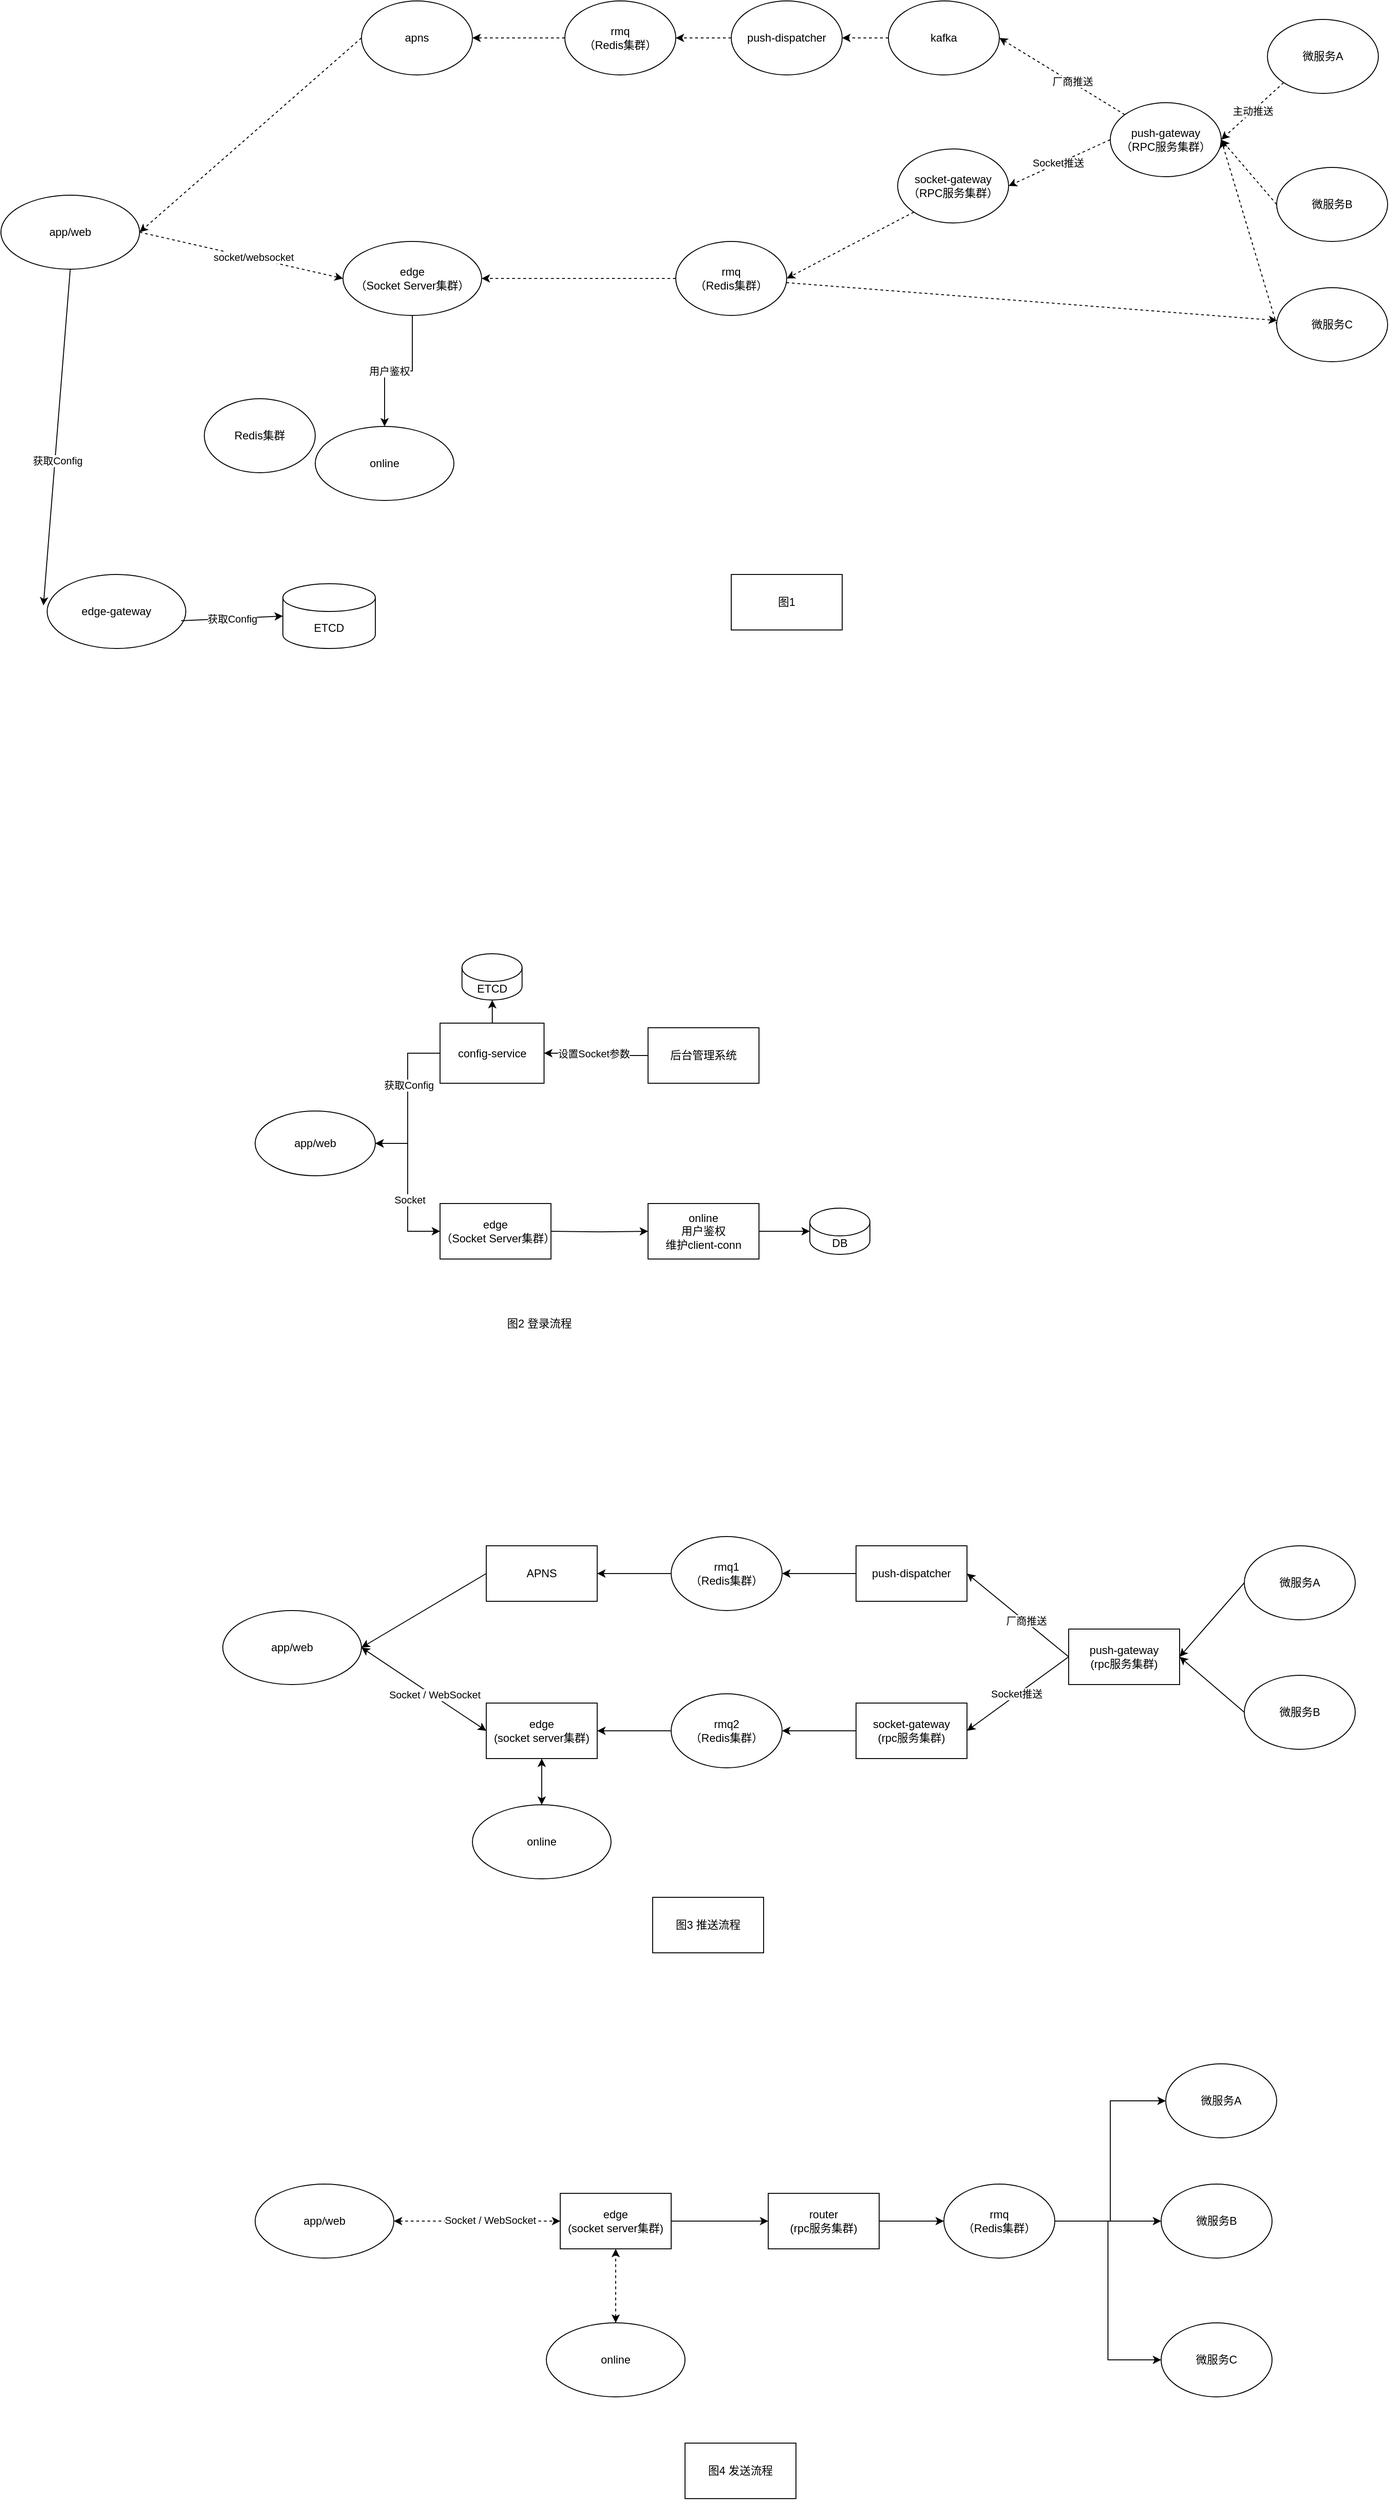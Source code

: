 <mxfile version="20.8.5" type="github">
  <diagram id="fRZ3H4vjft_FByiEY8lR" name="Page-1">
    <mxGraphModel dx="1026" dy="661" grid="1" gridSize="10" guides="1" tooltips="1" connect="1" arrows="1" fold="1" page="1" pageScale="1" pageWidth="850" pageHeight="1100" math="0" shadow="0">
      <root>
        <mxCell id="0" />
        <mxCell id="1" parent="0" />
        <mxCell id="ZfOLhlobek8IvNQ7leW4-1" value="ETCD" style="shape=cylinder3;whiteSpace=wrap;html=1;boundedLbl=1;backgroundOutline=1;size=15;" vertex="1" parent="1">
          <mxGeometry x="515" y="730" width="100" height="70" as="geometry" />
        </mxCell>
        <mxCell id="ZfOLhlobek8IvNQ7leW4-2" style="rounded=0;orthogonalLoop=1;jettySize=auto;html=1;exitX=1;exitY=0.5;exitDx=0;exitDy=0;entryX=0;entryY=0.5;entryDx=0;entryDy=0;dashed=1;" edge="1" parent="1" source="ZfOLhlobek8IvNQ7leW4-4" target="ZfOLhlobek8IvNQ7leW4-8">
          <mxGeometry relative="1" as="geometry" />
        </mxCell>
        <mxCell id="ZfOLhlobek8IvNQ7leW4-3" value="socket/websocket" style="edgeLabel;html=1;align=center;verticalAlign=middle;resizable=0;points=[];" connectable="0" vertex="1" parent="ZfOLhlobek8IvNQ7leW4-2">
          <mxGeometry x="0.118" y="1" relative="1" as="geometry">
            <mxPoint as="offset" />
          </mxGeometry>
        </mxCell>
        <mxCell id="ZfOLhlobek8IvNQ7leW4-4" value="app/web" style="ellipse;whiteSpace=wrap;html=1;" vertex="1" parent="1">
          <mxGeometry x="210" y="310" width="150" height="80" as="geometry" />
        </mxCell>
        <mxCell id="ZfOLhlobek8IvNQ7leW4-5" value="edge-gateway" style="ellipse;whiteSpace=wrap;html=1;" vertex="1" parent="1">
          <mxGeometry x="260" y="720" width="150" height="80" as="geometry" />
        </mxCell>
        <mxCell id="ZfOLhlobek8IvNQ7leW4-6" style="edgeStyle=orthogonalEdgeStyle;rounded=0;orthogonalLoop=1;jettySize=auto;html=1;exitX=0.5;exitY=1;exitDx=0;exitDy=0;" edge="1" parent="1" source="ZfOLhlobek8IvNQ7leW4-8" target="ZfOLhlobek8IvNQ7leW4-12">
          <mxGeometry relative="1" as="geometry" />
        </mxCell>
        <mxCell id="ZfOLhlobek8IvNQ7leW4-7" value="用户鉴权" style="edgeLabel;html=1;align=center;verticalAlign=middle;resizable=0;points=[];" connectable="0" vertex="1" parent="ZfOLhlobek8IvNQ7leW4-6">
          <mxGeometry x="0.141" relative="1" as="geometry">
            <mxPoint as="offset" />
          </mxGeometry>
        </mxCell>
        <mxCell id="ZfOLhlobek8IvNQ7leW4-8" value="edge&lt;br&gt;（Socket Server集群）" style="ellipse;whiteSpace=wrap;html=1;" vertex="1" parent="1">
          <mxGeometry x="580" y="360" width="150" height="80" as="geometry" />
        </mxCell>
        <mxCell id="ZfOLhlobek8IvNQ7leW4-9" value="" style="endArrow=classic;html=1;rounded=0;exitX=0.5;exitY=1;exitDx=0;exitDy=0;entryX=-0.027;entryY=0.419;entryDx=0;entryDy=0;entryPerimeter=0;" edge="1" parent="1" source="ZfOLhlobek8IvNQ7leW4-4" target="ZfOLhlobek8IvNQ7leW4-5">
          <mxGeometry width="50" height="50" relative="1" as="geometry">
            <mxPoint x="340" y="280" as="sourcePoint" />
            <mxPoint x="390" y="230" as="targetPoint" />
          </mxGeometry>
        </mxCell>
        <mxCell id="ZfOLhlobek8IvNQ7leW4-10" value="获取Config" style="edgeLabel;html=1;align=center;verticalAlign=middle;resizable=0;points=[];" connectable="0" vertex="1" parent="ZfOLhlobek8IvNQ7leW4-9">
          <mxGeometry x="0.136" y="2" relative="1" as="geometry">
            <mxPoint as="offset" />
          </mxGeometry>
        </mxCell>
        <mxCell id="ZfOLhlobek8IvNQ7leW4-11" value="获取Config" style="endArrow=classic;html=1;rounded=0;exitX=0.967;exitY=0.625;exitDx=0;exitDy=0;exitPerimeter=0;entryX=0;entryY=0.5;entryDx=0;entryDy=0;entryPerimeter=0;" edge="1" parent="1" source="ZfOLhlobek8IvNQ7leW4-5" target="ZfOLhlobek8IvNQ7leW4-1">
          <mxGeometry width="50" height="50" relative="1" as="geometry">
            <mxPoint x="435" y="900" as="sourcePoint" />
            <mxPoint x="485" y="850" as="targetPoint" />
          </mxGeometry>
        </mxCell>
        <mxCell id="ZfOLhlobek8IvNQ7leW4-12" value="online" style="ellipse;whiteSpace=wrap;html=1;" vertex="1" parent="1">
          <mxGeometry x="550" y="560" width="150" height="80" as="geometry" />
        </mxCell>
        <mxCell id="ZfOLhlobek8IvNQ7leW4-13" value="" style="edgeStyle=none;rounded=0;orthogonalLoop=1;jettySize=auto;html=1;dashed=1;exitX=0;exitY=1;exitDx=0;exitDy=0;entryX=1;entryY=0.5;entryDx=0;entryDy=0;" edge="1" parent="1" source="ZfOLhlobek8IvNQ7leW4-14" target="ZfOLhlobek8IvNQ7leW4-17">
          <mxGeometry relative="1" as="geometry">
            <mxPoint x="1170" y="350" as="sourcePoint" />
          </mxGeometry>
        </mxCell>
        <mxCell id="ZfOLhlobek8IvNQ7leW4-14" value="socket-gateway&lt;br&gt;（RPC服务集群）" style="ellipse;whiteSpace=wrap;html=1;" vertex="1" parent="1">
          <mxGeometry x="1180" y="260" width="120" height="80" as="geometry" />
        </mxCell>
        <mxCell id="ZfOLhlobek8IvNQ7leW4-15" value="" style="edgeStyle=none;rounded=0;orthogonalLoop=1;jettySize=auto;html=1;dashed=1;entryX=1;entryY=0.5;entryDx=0;entryDy=0;" edge="1" parent="1" source="ZfOLhlobek8IvNQ7leW4-17" target="ZfOLhlobek8IvNQ7leW4-8">
          <mxGeometry relative="1" as="geometry">
            <mxPoint x="1060" y="250" as="targetPoint" />
          </mxGeometry>
        </mxCell>
        <mxCell id="ZfOLhlobek8IvNQ7leW4-16" style="edgeStyle=none;rounded=0;orthogonalLoop=1;jettySize=auto;html=1;dashed=1;" edge="1" parent="1" source="ZfOLhlobek8IvNQ7leW4-17" target="ZfOLhlobek8IvNQ7leW4-27">
          <mxGeometry relative="1" as="geometry" />
        </mxCell>
        <mxCell id="ZfOLhlobek8IvNQ7leW4-17" value="rmq&lt;br&gt;（Redis集群）" style="ellipse;whiteSpace=wrap;html=1;" vertex="1" parent="1">
          <mxGeometry x="940" y="360" width="120" height="80" as="geometry" />
        </mxCell>
        <mxCell id="ZfOLhlobek8IvNQ7leW4-18" value="Socket推送&amp;nbsp;" style="edgeStyle=none;rounded=0;orthogonalLoop=1;jettySize=auto;html=1;exitX=0;exitY=0.5;exitDx=0;exitDy=0;entryX=1;entryY=0.5;entryDx=0;entryDy=0;dashed=1;" edge="1" parent="1" source="ZfOLhlobek8IvNQ7leW4-21" target="ZfOLhlobek8IvNQ7leW4-14">
          <mxGeometry relative="1" as="geometry" />
        </mxCell>
        <mxCell id="ZfOLhlobek8IvNQ7leW4-19" value="" style="edgeStyle=none;rounded=0;orthogonalLoop=1;jettySize=auto;html=1;dashed=1;entryX=1;entryY=0.5;entryDx=0;entryDy=0;" edge="1" parent="1" source="ZfOLhlobek8IvNQ7leW4-21" target="ZfOLhlobek8IvNQ7leW4-32">
          <mxGeometry relative="1" as="geometry">
            <mxPoint x="1470" y="130" as="targetPoint" />
          </mxGeometry>
        </mxCell>
        <mxCell id="ZfOLhlobek8IvNQ7leW4-20" value="厂商推送" style="edgeLabel;html=1;align=center;verticalAlign=middle;resizable=0;points=[];" connectable="0" vertex="1" parent="ZfOLhlobek8IvNQ7leW4-19">
          <mxGeometry x="-0.136" y="-2" relative="1" as="geometry">
            <mxPoint y="1" as="offset" />
          </mxGeometry>
        </mxCell>
        <mxCell id="ZfOLhlobek8IvNQ7leW4-21" value="push-gateway&lt;br&gt;（RPC服务集群）" style="ellipse;whiteSpace=wrap;html=1;" vertex="1" parent="1">
          <mxGeometry x="1410" y="210" width="120" height="80" as="geometry" />
        </mxCell>
        <mxCell id="ZfOLhlobek8IvNQ7leW4-22" value="主动推送" style="edgeStyle=none;rounded=0;orthogonalLoop=1;jettySize=auto;html=1;exitX=0;exitY=1;exitDx=0;exitDy=0;dashed=1;" edge="1" parent="1" source="ZfOLhlobek8IvNQ7leW4-23">
          <mxGeometry relative="1" as="geometry">
            <mxPoint x="1530" y="250" as="targetPoint" />
          </mxGeometry>
        </mxCell>
        <mxCell id="ZfOLhlobek8IvNQ7leW4-23" value="微服务A" style="ellipse;whiteSpace=wrap;html=1;" vertex="1" parent="1">
          <mxGeometry x="1580" y="120" width="120" height="80" as="geometry" />
        </mxCell>
        <mxCell id="ZfOLhlobek8IvNQ7leW4-24" style="edgeStyle=none;rounded=0;orthogonalLoop=1;jettySize=auto;html=1;exitX=0;exitY=0.5;exitDx=0;exitDy=0;entryX=1;entryY=0.5;entryDx=0;entryDy=0;dashed=1;" edge="1" parent="1" source="ZfOLhlobek8IvNQ7leW4-25" target="ZfOLhlobek8IvNQ7leW4-21">
          <mxGeometry relative="1" as="geometry" />
        </mxCell>
        <mxCell id="ZfOLhlobek8IvNQ7leW4-25" value="微服务B" style="ellipse;whiteSpace=wrap;html=1;" vertex="1" parent="1">
          <mxGeometry x="1590" y="280" width="120" height="80" as="geometry" />
        </mxCell>
        <mxCell id="ZfOLhlobek8IvNQ7leW4-26" style="edgeStyle=none;rounded=0;orthogonalLoop=1;jettySize=auto;html=1;exitX=0;exitY=0.5;exitDx=0;exitDy=0;dashed=1;" edge="1" parent="1" source="ZfOLhlobek8IvNQ7leW4-27">
          <mxGeometry relative="1" as="geometry">
            <mxPoint x="1530" y="250" as="targetPoint" />
          </mxGeometry>
        </mxCell>
        <mxCell id="ZfOLhlobek8IvNQ7leW4-27" value="微服务C" style="ellipse;whiteSpace=wrap;html=1;" vertex="1" parent="1">
          <mxGeometry x="1590" y="410" width="120" height="80" as="geometry" />
        </mxCell>
        <mxCell id="ZfOLhlobek8IvNQ7leW4-28" value="Redis集群" style="ellipse;whiteSpace=wrap;html=1;" vertex="1" parent="1">
          <mxGeometry x="430" y="530" width="120" height="80" as="geometry" />
        </mxCell>
        <mxCell id="ZfOLhlobek8IvNQ7leW4-29" style="edgeStyle=none;rounded=0;orthogonalLoop=1;jettySize=auto;html=1;exitX=0;exitY=0.5;exitDx=0;exitDy=0;entryX=1;entryY=0.5;entryDx=0;entryDy=0;dashed=1;" edge="1" parent="1" source="ZfOLhlobek8IvNQ7leW4-30" target="ZfOLhlobek8IvNQ7leW4-34">
          <mxGeometry relative="1" as="geometry" />
        </mxCell>
        <mxCell id="ZfOLhlobek8IvNQ7leW4-30" value="push-dispatcher" style="ellipse;whiteSpace=wrap;html=1;" vertex="1" parent="1">
          <mxGeometry x="1000" y="100" width="120" height="80" as="geometry" />
        </mxCell>
        <mxCell id="ZfOLhlobek8IvNQ7leW4-31" style="edgeStyle=none;rounded=0;orthogonalLoop=1;jettySize=auto;html=1;exitX=0;exitY=0.5;exitDx=0;exitDy=0;entryX=1;entryY=0.5;entryDx=0;entryDy=0;dashed=1;" edge="1" parent="1" target="ZfOLhlobek8IvNQ7leW4-30">
          <mxGeometry relative="1" as="geometry">
            <mxPoint x="1170" y="140" as="sourcePoint" />
          </mxGeometry>
        </mxCell>
        <mxCell id="ZfOLhlobek8IvNQ7leW4-32" value="kafka" style="ellipse;whiteSpace=wrap;html=1;" vertex="1" parent="1">
          <mxGeometry x="1170" y="100" width="120" height="80" as="geometry" />
        </mxCell>
        <mxCell id="ZfOLhlobek8IvNQ7leW4-33" style="edgeStyle=none;rounded=0;orthogonalLoop=1;jettySize=auto;html=1;exitX=0;exitY=0.5;exitDx=0;exitDy=0;entryX=1;entryY=0.5;entryDx=0;entryDy=0;dashed=1;" edge="1" parent="1" source="ZfOLhlobek8IvNQ7leW4-34" target="ZfOLhlobek8IvNQ7leW4-36">
          <mxGeometry relative="1" as="geometry" />
        </mxCell>
        <mxCell id="ZfOLhlobek8IvNQ7leW4-34" value="rmq&lt;br&gt;（Redis集群）" style="ellipse;whiteSpace=wrap;html=1;" vertex="1" parent="1">
          <mxGeometry x="820" y="100" width="120" height="80" as="geometry" />
        </mxCell>
        <mxCell id="ZfOLhlobek8IvNQ7leW4-35" style="edgeStyle=none;rounded=0;orthogonalLoop=1;jettySize=auto;html=1;entryX=1;entryY=0.5;entryDx=0;entryDy=0;dashed=1;exitX=0;exitY=0.5;exitDx=0;exitDy=0;" edge="1" parent="1" source="ZfOLhlobek8IvNQ7leW4-36" target="ZfOLhlobek8IvNQ7leW4-4">
          <mxGeometry relative="1" as="geometry" />
        </mxCell>
        <mxCell id="ZfOLhlobek8IvNQ7leW4-36" value="apns" style="ellipse;whiteSpace=wrap;html=1;" vertex="1" parent="1">
          <mxGeometry x="600" y="100" width="120" height="80" as="geometry" />
        </mxCell>
        <mxCell id="ZfOLhlobek8IvNQ7leW4-37" value="图1" style="rounded=0;whiteSpace=wrap;html=1;" vertex="1" parent="1">
          <mxGeometry x="1000" y="720" width="120" height="60" as="geometry" />
        </mxCell>
        <mxCell id="ZfOLhlobek8IvNQ7leW4-38" value="ETCD" style="shape=cylinder3;whiteSpace=wrap;html=1;boundedLbl=1;backgroundOutline=1;size=15;" vertex="1" parent="1">
          <mxGeometry x="708.75" y="1130" width="65" height="50" as="geometry" />
        </mxCell>
        <mxCell id="ZfOLhlobek8IvNQ7leW4-39" value="app/web" style="ellipse;whiteSpace=wrap;html=1;" vertex="1" parent="1">
          <mxGeometry x="485" y="1300" width="130" height="70" as="geometry" />
        </mxCell>
        <mxCell id="ZfOLhlobek8IvNQ7leW4-40" style="edgeStyle=elbowEdgeStyle;rounded=0;orthogonalLoop=1;jettySize=auto;html=1;elbow=horizontal;entryX=1;entryY=0.5;entryDx=0;entryDy=0;exitX=0;exitY=0.5;exitDx=0;exitDy=0;" edge="1" parent="1" source="ZfOLhlobek8IvNQ7leW4-86" target="ZfOLhlobek8IvNQ7leW4-39">
          <mxGeometry relative="1" as="geometry">
            <mxPoint x="580" y="1240" as="targetPoint" />
            <mxPoint x="735.0" y="1240" as="sourcePoint" />
            <Array as="points">
              <mxPoint x="650" y="1210" />
            </Array>
          </mxGeometry>
        </mxCell>
        <mxCell id="ZfOLhlobek8IvNQ7leW4-41" value="获取Config" style="edgeLabel;html=1;align=center;verticalAlign=middle;resizable=0;points=[];" connectable="0" vertex="1" parent="ZfOLhlobek8IvNQ7leW4-40">
          <mxGeometry x="-0.175" y="1" relative="1" as="geometry">
            <mxPoint as="offset" />
          </mxGeometry>
        </mxCell>
        <mxCell id="ZfOLhlobek8IvNQ7leW4-42" style="edgeStyle=orthogonalEdgeStyle;rounded=0;orthogonalLoop=1;jettySize=auto;html=1;entryX=0;entryY=0.5;entryDx=0;entryDy=0;" edge="1" parent="1" target="ZfOLhlobek8IvNQ7leW4-83">
          <mxGeometry relative="1" as="geometry">
            <mxPoint x="805.0" y="1430.059" as="sourcePoint" />
            <mxPoint x="980.0" y="1435" as="targetPoint" />
          </mxGeometry>
        </mxCell>
        <mxCell id="ZfOLhlobek8IvNQ7leW4-43" value="图2 登录流程" style="rounded=0;whiteSpace=wrap;html=1;strokeColor=none;gradientColor=none;fillColor=none;" vertex="1" parent="1">
          <mxGeometry x="735" y="1510" width="115" height="40" as="geometry" />
        </mxCell>
        <mxCell id="ZfOLhlobek8IvNQ7leW4-44" value="" style="endArrow=classic;startArrow=classic;html=1;rounded=0;edgeStyle=elbowEdgeStyle;exitX=1;exitY=0.5;exitDx=0;exitDy=0;entryX=0;entryY=0.5;entryDx=0;entryDy=0;" edge="1" parent="1" source="ZfOLhlobek8IvNQ7leW4-39" target="ZfOLhlobek8IvNQ7leW4-88">
          <mxGeometry width="50" height="50" relative="1" as="geometry">
            <mxPoint x="500" y="1300" as="sourcePoint" />
            <mxPoint x="700" y="1430" as="targetPoint" />
            <Array as="points">
              <mxPoint x="650" y="1330" />
            </Array>
          </mxGeometry>
        </mxCell>
        <mxCell id="ZfOLhlobek8IvNQ7leW4-45" value="Socket" style="edgeLabel;html=1;align=center;verticalAlign=middle;resizable=0;points=[];" connectable="0" vertex="1" parent="ZfOLhlobek8IvNQ7leW4-44">
          <mxGeometry x="0.149" y="2" relative="1" as="geometry">
            <mxPoint y="1" as="offset" />
          </mxGeometry>
        </mxCell>
        <mxCell id="ZfOLhlobek8IvNQ7leW4-46" value="app/web" style="ellipse;whiteSpace=wrap;html=1;" vertex="1" parent="1">
          <mxGeometry x="450" y="1840" width="150" height="80" as="geometry" />
        </mxCell>
        <mxCell id="ZfOLhlobek8IvNQ7leW4-47" value="online" style="ellipse;whiteSpace=wrap;html=1;" vertex="1" parent="1">
          <mxGeometry x="720" y="2050" width="150" height="80" as="geometry" />
        </mxCell>
        <mxCell id="ZfOLhlobek8IvNQ7leW4-48" value="" style="edgeStyle=none;rounded=0;orthogonalLoop=1;jettySize=auto;html=1;exitX=0;exitY=0.5;exitDx=0;exitDy=0;entryX=1;entryY=0.5;entryDx=0;entryDy=0;" edge="1" parent="1" source="ZfOLhlobek8IvNQ7leW4-91" target="ZfOLhlobek8IvNQ7leW4-50">
          <mxGeometry relative="1" as="geometry">
            <mxPoint x="1125" y="1970" as="sourcePoint" />
          </mxGeometry>
        </mxCell>
        <mxCell id="ZfOLhlobek8IvNQ7leW4-49" value="" style="edgeStyle=elbowEdgeStyle;rounded=0;orthogonalLoop=1;jettySize=auto;html=1;" edge="1" parent="1" source="ZfOLhlobek8IvNQ7leW4-50" target="ZfOLhlobek8IvNQ7leW4-93">
          <mxGeometry relative="1" as="geometry" />
        </mxCell>
        <mxCell id="ZfOLhlobek8IvNQ7leW4-50" value="rmq2&lt;br&gt;（Redis集群）" style="ellipse;whiteSpace=wrap;html=1;" vertex="1" parent="1">
          <mxGeometry x="935" y="1930" width="120" height="80" as="geometry" />
        </mxCell>
        <mxCell id="ZfOLhlobek8IvNQ7leW4-51" value="Socket推送&amp;nbsp;" style="edgeStyle=none;rounded=0;orthogonalLoop=1;jettySize=auto;html=1;exitX=0;exitY=0.5;exitDx=0;exitDy=0;entryX=1;entryY=0.5;entryDx=0;entryDy=0;" edge="1" parent="1" source="ZfOLhlobek8IvNQ7leW4-92" target="ZfOLhlobek8IvNQ7leW4-91">
          <mxGeometry relative="1" as="geometry">
            <mxPoint x="1355" y="1900" as="sourcePoint" />
            <mxPoint x="1245" y="1970" as="targetPoint" />
          </mxGeometry>
        </mxCell>
        <mxCell id="ZfOLhlobek8IvNQ7leW4-52" value="" style="edgeStyle=none;rounded=0;orthogonalLoop=1;jettySize=auto;html=1;entryX=1;entryY=0.5;entryDx=0;entryDy=0;exitX=0;exitY=0.5;exitDx=0;exitDy=0;" edge="1" parent="1" source="ZfOLhlobek8IvNQ7leW4-92" target="ZfOLhlobek8IvNQ7leW4-90">
          <mxGeometry relative="1" as="geometry">
            <mxPoint x="1235" y="1790" as="targetPoint" />
            <mxPoint x="1370.663" y="1873.05" as="sourcePoint" />
          </mxGeometry>
        </mxCell>
        <mxCell id="ZfOLhlobek8IvNQ7leW4-53" value="厂商推送" style="edgeLabel;html=1;align=center;verticalAlign=middle;resizable=0;points=[];" connectable="0" vertex="1" parent="ZfOLhlobek8IvNQ7leW4-52">
          <mxGeometry x="-0.136" y="-2" relative="1" as="geometry">
            <mxPoint y="1" as="offset" />
          </mxGeometry>
        </mxCell>
        <mxCell id="ZfOLhlobek8IvNQ7leW4-54" value="" style="edgeStyle=none;rounded=0;orthogonalLoop=1;jettySize=auto;html=1;exitX=0;exitY=0.5;exitDx=0;exitDy=0;entryX=1;entryY=0.5;entryDx=0;entryDy=0;" edge="1" parent="1" source="ZfOLhlobek8IvNQ7leW4-55" target="ZfOLhlobek8IvNQ7leW4-92">
          <mxGeometry x="0.003" relative="1" as="geometry">
            <mxPoint x="1475" y="1900" as="targetPoint" />
            <mxPoint as="offset" />
          </mxGeometry>
        </mxCell>
        <mxCell id="ZfOLhlobek8IvNQ7leW4-55" value="微服务A" style="ellipse;whiteSpace=wrap;html=1;" vertex="1" parent="1">
          <mxGeometry x="1555" y="1770" width="120" height="80" as="geometry" />
        </mxCell>
        <mxCell id="ZfOLhlobek8IvNQ7leW4-56" style="edgeStyle=none;rounded=0;orthogonalLoop=1;jettySize=auto;html=1;exitX=0;exitY=0.5;exitDx=0;exitDy=0;entryX=1;entryY=0.5;entryDx=0;entryDy=0;" edge="1" parent="1" source="ZfOLhlobek8IvNQ7leW4-57" target="ZfOLhlobek8IvNQ7leW4-92">
          <mxGeometry relative="1" as="geometry">
            <mxPoint x="1475" y="1900" as="targetPoint" />
          </mxGeometry>
        </mxCell>
        <mxCell id="ZfOLhlobek8IvNQ7leW4-57" value="微服务B" style="ellipse;whiteSpace=wrap;html=1;" vertex="1" parent="1">
          <mxGeometry x="1555" y="1910" width="120" height="80" as="geometry" />
        </mxCell>
        <mxCell id="ZfOLhlobek8IvNQ7leW4-58" style="edgeStyle=none;rounded=0;orthogonalLoop=1;jettySize=auto;html=1;exitX=0;exitY=0.5;exitDx=0;exitDy=0;entryX=1;entryY=0.5;entryDx=0;entryDy=0;" edge="1" parent="1" source="ZfOLhlobek8IvNQ7leW4-90" target="ZfOLhlobek8IvNQ7leW4-60">
          <mxGeometry relative="1" as="geometry">
            <mxPoint x="1115" y="1790" as="sourcePoint" />
          </mxGeometry>
        </mxCell>
        <mxCell id="ZfOLhlobek8IvNQ7leW4-59" style="edgeStyle=none;rounded=0;orthogonalLoop=1;jettySize=auto;html=1;exitX=0;exitY=0.5;exitDx=0;exitDy=0;entryX=1;entryY=0.5;entryDx=0;entryDy=0;" edge="1" parent="1" source="ZfOLhlobek8IvNQ7leW4-60" target="ZfOLhlobek8IvNQ7leW4-89">
          <mxGeometry relative="1" as="geometry">
            <mxPoint x="775" y="1790" as="targetPoint" />
          </mxGeometry>
        </mxCell>
        <mxCell id="ZfOLhlobek8IvNQ7leW4-60" value="rmq1&lt;br&gt;（Redis集群）" style="ellipse;whiteSpace=wrap;html=1;" vertex="1" parent="1">
          <mxGeometry x="935" y="1760" width="120" height="80" as="geometry" />
        </mxCell>
        <mxCell id="ZfOLhlobek8IvNQ7leW4-61" style="edgeStyle=none;rounded=0;orthogonalLoop=1;jettySize=auto;html=1;entryX=1;entryY=0.5;entryDx=0;entryDy=0;exitX=0;exitY=0.5;exitDx=0;exitDy=0;" edge="1" parent="1" source="ZfOLhlobek8IvNQ7leW4-89" target="ZfOLhlobek8IvNQ7leW4-46">
          <mxGeometry relative="1" as="geometry">
            <mxPoint x="635" y="1790" as="sourcePoint" />
          </mxGeometry>
        </mxCell>
        <mxCell id="ZfOLhlobek8IvNQ7leW4-62" value="图3 推送流程" style="rounded=0;whiteSpace=wrap;html=1;" vertex="1" parent="1">
          <mxGeometry x="915" y="2150" width="120" height="60" as="geometry" />
        </mxCell>
        <mxCell id="ZfOLhlobek8IvNQ7leW4-63" value="" style="endArrow=classic;startArrow=classic;html=1;rounded=0;entryX=0;entryY=0.5;entryDx=0;entryDy=0;exitX=1;exitY=0.5;exitDx=0;exitDy=0;" edge="1" parent="1" source="ZfOLhlobek8IvNQ7leW4-46" target="ZfOLhlobek8IvNQ7leW4-93">
          <mxGeometry width="50" height="50" relative="1" as="geometry">
            <mxPoint x="425" y="1920" as="sourcePoint" />
            <mxPoint x="650" y="1970" as="targetPoint" />
          </mxGeometry>
        </mxCell>
        <mxCell id="ZfOLhlobek8IvNQ7leW4-64" value="Socket / WebSocket" style="edgeLabel;html=1;align=center;verticalAlign=middle;resizable=0;points=[];" connectable="0" vertex="1" parent="ZfOLhlobek8IvNQ7leW4-63">
          <mxGeometry x="0.149" y="2" relative="1" as="geometry">
            <mxPoint y="1" as="offset" />
          </mxGeometry>
        </mxCell>
        <mxCell id="ZfOLhlobek8IvNQ7leW4-65" value="" style="endArrow=classic;startArrow=classic;html=1;rounded=0;entryX=0.5;entryY=1;entryDx=0;entryDy=0;exitX=0.5;exitY=0;exitDx=0;exitDy=0;" edge="1" parent="1" source="ZfOLhlobek8IvNQ7leW4-47" target="ZfOLhlobek8IvNQ7leW4-93">
          <mxGeometry width="50" height="50" relative="1" as="geometry">
            <mxPoint x="635" y="2080" as="sourcePoint" />
            <mxPoint x="715" y="2010" as="targetPoint" />
          </mxGeometry>
        </mxCell>
        <mxCell id="ZfOLhlobek8IvNQ7leW4-66" value="app/web" style="ellipse;whiteSpace=wrap;html=1;" vertex="1" parent="1">
          <mxGeometry x="485" y="2460" width="150" height="80" as="geometry" />
        </mxCell>
        <mxCell id="ZfOLhlobek8IvNQ7leW4-67" value="online" style="ellipse;whiteSpace=wrap;html=1;" vertex="1" parent="1">
          <mxGeometry x="800" y="2610" width="150" height="80" as="geometry" />
        </mxCell>
        <mxCell id="ZfOLhlobek8IvNQ7leW4-68" style="edgeStyle=orthogonalEdgeStyle;rounded=0;orthogonalLoop=1;jettySize=auto;html=1;entryX=0;entryY=0.5;entryDx=0;entryDy=0;" edge="1" parent="1" source="ZfOLhlobek8IvNQ7leW4-71" target="ZfOLhlobek8IvNQ7leW4-72">
          <mxGeometry relative="1" as="geometry" />
        </mxCell>
        <mxCell id="ZfOLhlobek8IvNQ7leW4-69" style="edgeStyle=orthogonalEdgeStyle;rounded=0;orthogonalLoop=1;jettySize=auto;html=1;entryX=0;entryY=0.5;entryDx=0;entryDy=0;" edge="1" parent="1" source="ZfOLhlobek8IvNQ7leW4-71" target="ZfOLhlobek8IvNQ7leW4-73">
          <mxGeometry relative="1" as="geometry" />
        </mxCell>
        <mxCell id="ZfOLhlobek8IvNQ7leW4-70" style="edgeStyle=orthogonalEdgeStyle;rounded=0;orthogonalLoop=1;jettySize=auto;html=1;entryX=0;entryY=0.5;entryDx=0;entryDy=0;" edge="1" parent="1" source="ZfOLhlobek8IvNQ7leW4-71" target="ZfOLhlobek8IvNQ7leW4-74">
          <mxGeometry relative="1" as="geometry" />
        </mxCell>
        <mxCell id="ZfOLhlobek8IvNQ7leW4-71" value="rmq&lt;br&gt;（Redis集群）" style="ellipse;whiteSpace=wrap;html=1;" vertex="1" parent="1">
          <mxGeometry x="1230" y="2460" width="120" height="80" as="geometry" />
        </mxCell>
        <mxCell id="ZfOLhlobek8IvNQ7leW4-72" value="微服务A" style="ellipse;whiteSpace=wrap;html=1;" vertex="1" parent="1">
          <mxGeometry x="1470" y="2330" width="120" height="80" as="geometry" />
        </mxCell>
        <mxCell id="ZfOLhlobek8IvNQ7leW4-73" value="微服务B" style="ellipse;whiteSpace=wrap;html=1;" vertex="1" parent="1">
          <mxGeometry x="1465" y="2460" width="120" height="80" as="geometry" />
        </mxCell>
        <mxCell id="ZfOLhlobek8IvNQ7leW4-74" value="微服务C" style="ellipse;whiteSpace=wrap;html=1;" vertex="1" parent="1">
          <mxGeometry x="1465" y="2610" width="120" height="80" as="geometry" />
        </mxCell>
        <mxCell id="ZfOLhlobek8IvNQ7leW4-75" value="图4 发送流程" style="rounded=0;whiteSpace=wrap;html=1;" vertex="1" parent="1">
          <mxGeometry x="950" y="2740" width="120" height="60" as="geometry" />
        </mxCell>
        <mxCell id="ZfOLhlobek8IvNQ7leW4-76" value="" style="endArrow=classic;startArrow=classic;html=1;rounded=0;dashed=1;entryX=0;entryY=0.5;entryDx=0;entryDy=0;" edge="1" parent="1" target="ZfOLhlobek8IvNQ7leW4-95">
          <mxGeometry width="50" height="50" relative="1" as="geometry">
            <mxPoint x="635" y="2500" as="sourcePoint" />
            <mxPoint x="860" y="2550" as="targetPoint" />
          </mxGeometry>
        </mxCell>
        <mxCell id="ZfOLhlobek8IvNQ7leW4-77" value="Socket / WebSocket" style="edgeLabel;html=1;align=center;verticalAlign=middle;resizable=0;points=[];" connectable="0" vertex="1" parent="ZfOLhlobek8IvNQ7leW4-76">
          <mxGeometry x="0.149" y="2" relative="1" as="geometry">
            <mxPoint y="1" as="offset" />
          </mxGeometry>
        </mxCell>
        <mxCell id="ZfOLhlobek8IvNQ7leW4-78" value="" style="endArrow=classic;startArrow=classic;html=1;rounded=0;dashed=1;entryX=0.5;entryY=1;entryDx=0;entryDy=0;exitX=0.5;exitY=0;exitDx=0;exitDy=0;" edge="1" parent="1" source="ZfOLhlobek8IvNQ7leW4-67">
          <mxGeometry width="50" height="50" relative="1" as="geometry">
            <mxPoint x="795" y="2600" as="sourcePoint" />
            <mxPoint x="875" y="2530" as="targetPoint" />
          </mxGeometry>
        </mxCell>
        <mxCell id="ZfOLhlobek8IvNQ7leW4-79" style="edgeStyle=orthogonalEdgeStyle;rounded=0;orthogonalLoop=1;jettySize=auto;html=1;entryX=1;entryY=0.5;entryDx=0;entryDy=0;" edge="1" parent="1" source="ZfOLhlobek8IvNQ7leW4-81" target="ZfOLhlobek8IvNQ7leW4-86">
          <mxGeometry relative="1" as="geometry">
            <mxPoint x="840" y="1240" as="targetPoint" />
          </mxGeometry>
        </mxCell>
        <mxCell id="ZfOLhlobek8IvNQ7leW4-80" value="设置Socket参数" style="edgeLabel;html=1;align=center;verticalAlign=middle;resizable=0;points=[];" connectable="0" vertex="1" parent="ZfOLhlobek8IvNQ7leW4-79">
          <mxGeometry x="0.074" relative="1" as="geometry">
            <mxPoint as="offset" />
          </mxGeometry>
        </mxCell>
        <mxCell id="ZfOLhlobek8IvNQ7leW4-81" value="后台管理系统" style="rounded=0;whiteSpace=wrap;html=1;" vertex="1" parent="1">
          <mxGeometry x="910" y="1210" width="120" height="60" as="geometry" />
        </mxCell>
        <mxCell id="ZfOLhlobek8IvNQ7leW4-82" style="edgeStyle=elbowEdgeStyle;rounded=0;orthogonalLoop=1;jettySize=auto;html=1;exitX=1;exitY=0.5;exitDx=0;exitDy=0;entryX=0;entryY=0.5;entryDx=0;entryDy=0;entryPerimeter=0;" edge="1" parent="1" source="ZfOLhlobek8IvNQ7leW4-83" target="ZfOLhlobek8IvNQ7leW4-84">
          <mxGeometry relative="1" as="geometry" />
        </mxCell>
        <mxCell id="ZfOLhlobek8IvNQ7leW4-83" value="online&lt;br style=&quot;border-color: var(--border-color);&quot;&gt;用户鉴权&lt;br style=&quot;border-color: var(--border-color);&quot;&gt;维护client-conn" style="rounded=0;whiteSpace=wrap;html=1;" vertex="1" parent="1">
          <mxGeometry x="910" y="1400" width="120" height="60" as="geometry" />
        </mxCell>
        <mxCell id="ZfOLhlobek8IvNQ7leW4-84" value="DB" style="shape=cylinder3;whiteSpace=wrap;html=1;boundedLbl=1;backgroundOutline=1;size=15;" vertex="1" parent="1">
          <mxGeometry x="1085" y="1405" width="65" height="50" as="geometry" />
        </mxCell>
        <mxCell id="ZfOLhlobek8IvNQ7leW4-85" style="edgeStyle=elbowEdgeStyle;rounded=0;orthogonalLoop=1;jettySize=auto;html=1;entryX=0.5;entryY=1;entryDx=0;entryDy=0;entryPerimeter=0;" edge="1" parent="1" source="ZfOLhlobek8IvNQ7leW4-86" target="ZfOLhlobek8IvNQ7leW4-38">
          <mxGeometry relative="1" as="geometry" />
        </mxCell>
        <mxCell id="ZfOLhlobek8IvNQ7leW4-86" value="config-service" style="rounded=0;whiteSpace=wrap;html=1;" vertex="1" parent="1">
          <mxGeometry x="685" y="1205" width="112.5" height="65" as="geometry" />
        </mxCell>
        <mxCell id="ZfOLhlobek8IvNQ7leW4-87" style="edgeStyle=elbowEdgeStyle;rounded=0;orthogonalLoop=1;jettySize=auto;html=1;entryX=1;entryY=0.5;entryDx=0;entryDy=0;" edge="1" parent="1" source="ZfOLhlobek8IvNQ7leW4-86" target="ZfOLhlobek8IvNQ7leW4-86">
          <mxGeometry relative="1" as="geometry" />
        </mxCell>
        <mxCell id="ZfOLhlobek8IvNQ7leW4-88" value="edge&lt;br style=&quot;border-color: var(--border-color);&quot;&gt;（Socket Server集群）" style="rounded=0;whiteSpace=wrap;html=1;" vertex="1" parent="1">
          <mxGeometry x="685" y="1400" width="120" height="60" as="geometry" />
        </mxCell>
        <mxCell id="ZfOLhlobek8IvNQ7leW4-89" value="APNS" style="rounded=0;whiteSpace=wrap;html=1;strokeColor=default;fillColor=none;gradientColor=none;" vertex="1" parent="1">
          <mxGeometry x="735" y="1770" width="120" height="60" as="geometry" />
        </mxCell>
        <mxCell id="ZfOLhlobek8IvNQ7leW4-90" value="push-dispatcher" style="rounded=0;whiteSpace=wrap;html=1;strokeColor=default;fillColor=none;gradientColor=none;" vertex="1" parent="1">
          <mxGeometry x="1135" y="1770" width="120" height="60" as="geometry" />
        </mxCell>
        <mxCell id="ZfOLhlobek8IvNQ7leW4-91" value="socket-gateway&lt;br&gt;(rpc服务集群)" style="rounded=0;whiteSpace=wrap;html=1;strokeColor=default;fillColor=none;gradientColor=none;" vertex="1" parent="1">
          <mxGeometry x="1135" y="1940" width="120" height="60" as="geometry" />
        </mxCell>
        <mxCell id="ZfOLhlobek8IvNQ7leW4-92" value="push-gateway&lt;br&gt;(rpc服务集群)" style="rounded=0;whiteSpace=wrap;html=1;strokeColor=default;fillColor=none;gradientColor=none;" vertex="1" parent="1">
          <mxGeometry x="1365" y="1860" width="120" height="60" as="geometry" />
        </mxCell>
        <mxCell id="ZfOLhlobek8IvNQ7leW4-93" value="edge&lt;br&gt;(socket server集群)" style="rounded=0;whiteSpace=wrap;html=1;strokeColor=default;fillColor=none;gradientColor=none;" vertex="1" parent="1">
          <mxGeometry x="735" y="1940" width="120" height="60" as="geometry" />
        </mxCell>
        <mxCell id="ZfOLhlobek8IvNQ7leW4-94" value="" style="edgeStyle=orthogonalEdgeStyle;rounded=0;orthogonalLoop=1;jettySize=auto;html=1;" edge="1" parent="1" source="ZfOLhlobek8IvNQ7leW4-95" target="ZfOLhlobek8IvNQ7leW4-97">
          <mxGeometry relative="1" as="geometry" />
        </mxCell>
        <mxCell id="ZfOLhlobek8IvNQ7leW4-95" value="edge&lt;br&gt;(socket server集群)" style="rounded=0;whiteSpace=wrap;html=1;strokeColor=default;fillColor=none;gradientColor=none;" vertex="1" parent="1">
          <mxGeometry x="815" y="2470" width="120" height="60" as="geometry" />
        </mxCell>
        <mxCell id="ZfOLhlobek8IvNQ7leW4-96" value="" style="edgeStyle=orthogonalEdgeStyle;rounded=0;orthogonalLoop=1;jettySize=auto;html=1;" edge="1" parent="1" source="ZfOLhlobek8IvNQ7leW4-97" target="ZfOLhlobek8IvNQ7leW4-71">
          <mxGeometry relative="1" as="geometry" />
        </mxCell>
        <mxCell id="ZfOLhlobek8IvNQ7leW4-97" value="router&lt;br&gt;(rpc服务集群)" style="rounded=0;whiteSpace=wrap;html=1;strokeColor=default;fillColor=none;gradientColor=none;" vertex="1" parent="1">
          <mxGeometry x="1040" y="2470" width="120" height="60" as="geometry" />
        </mxCell>
      </root>
    </mxGraphModel>
  </diagram>
</mxfile>
